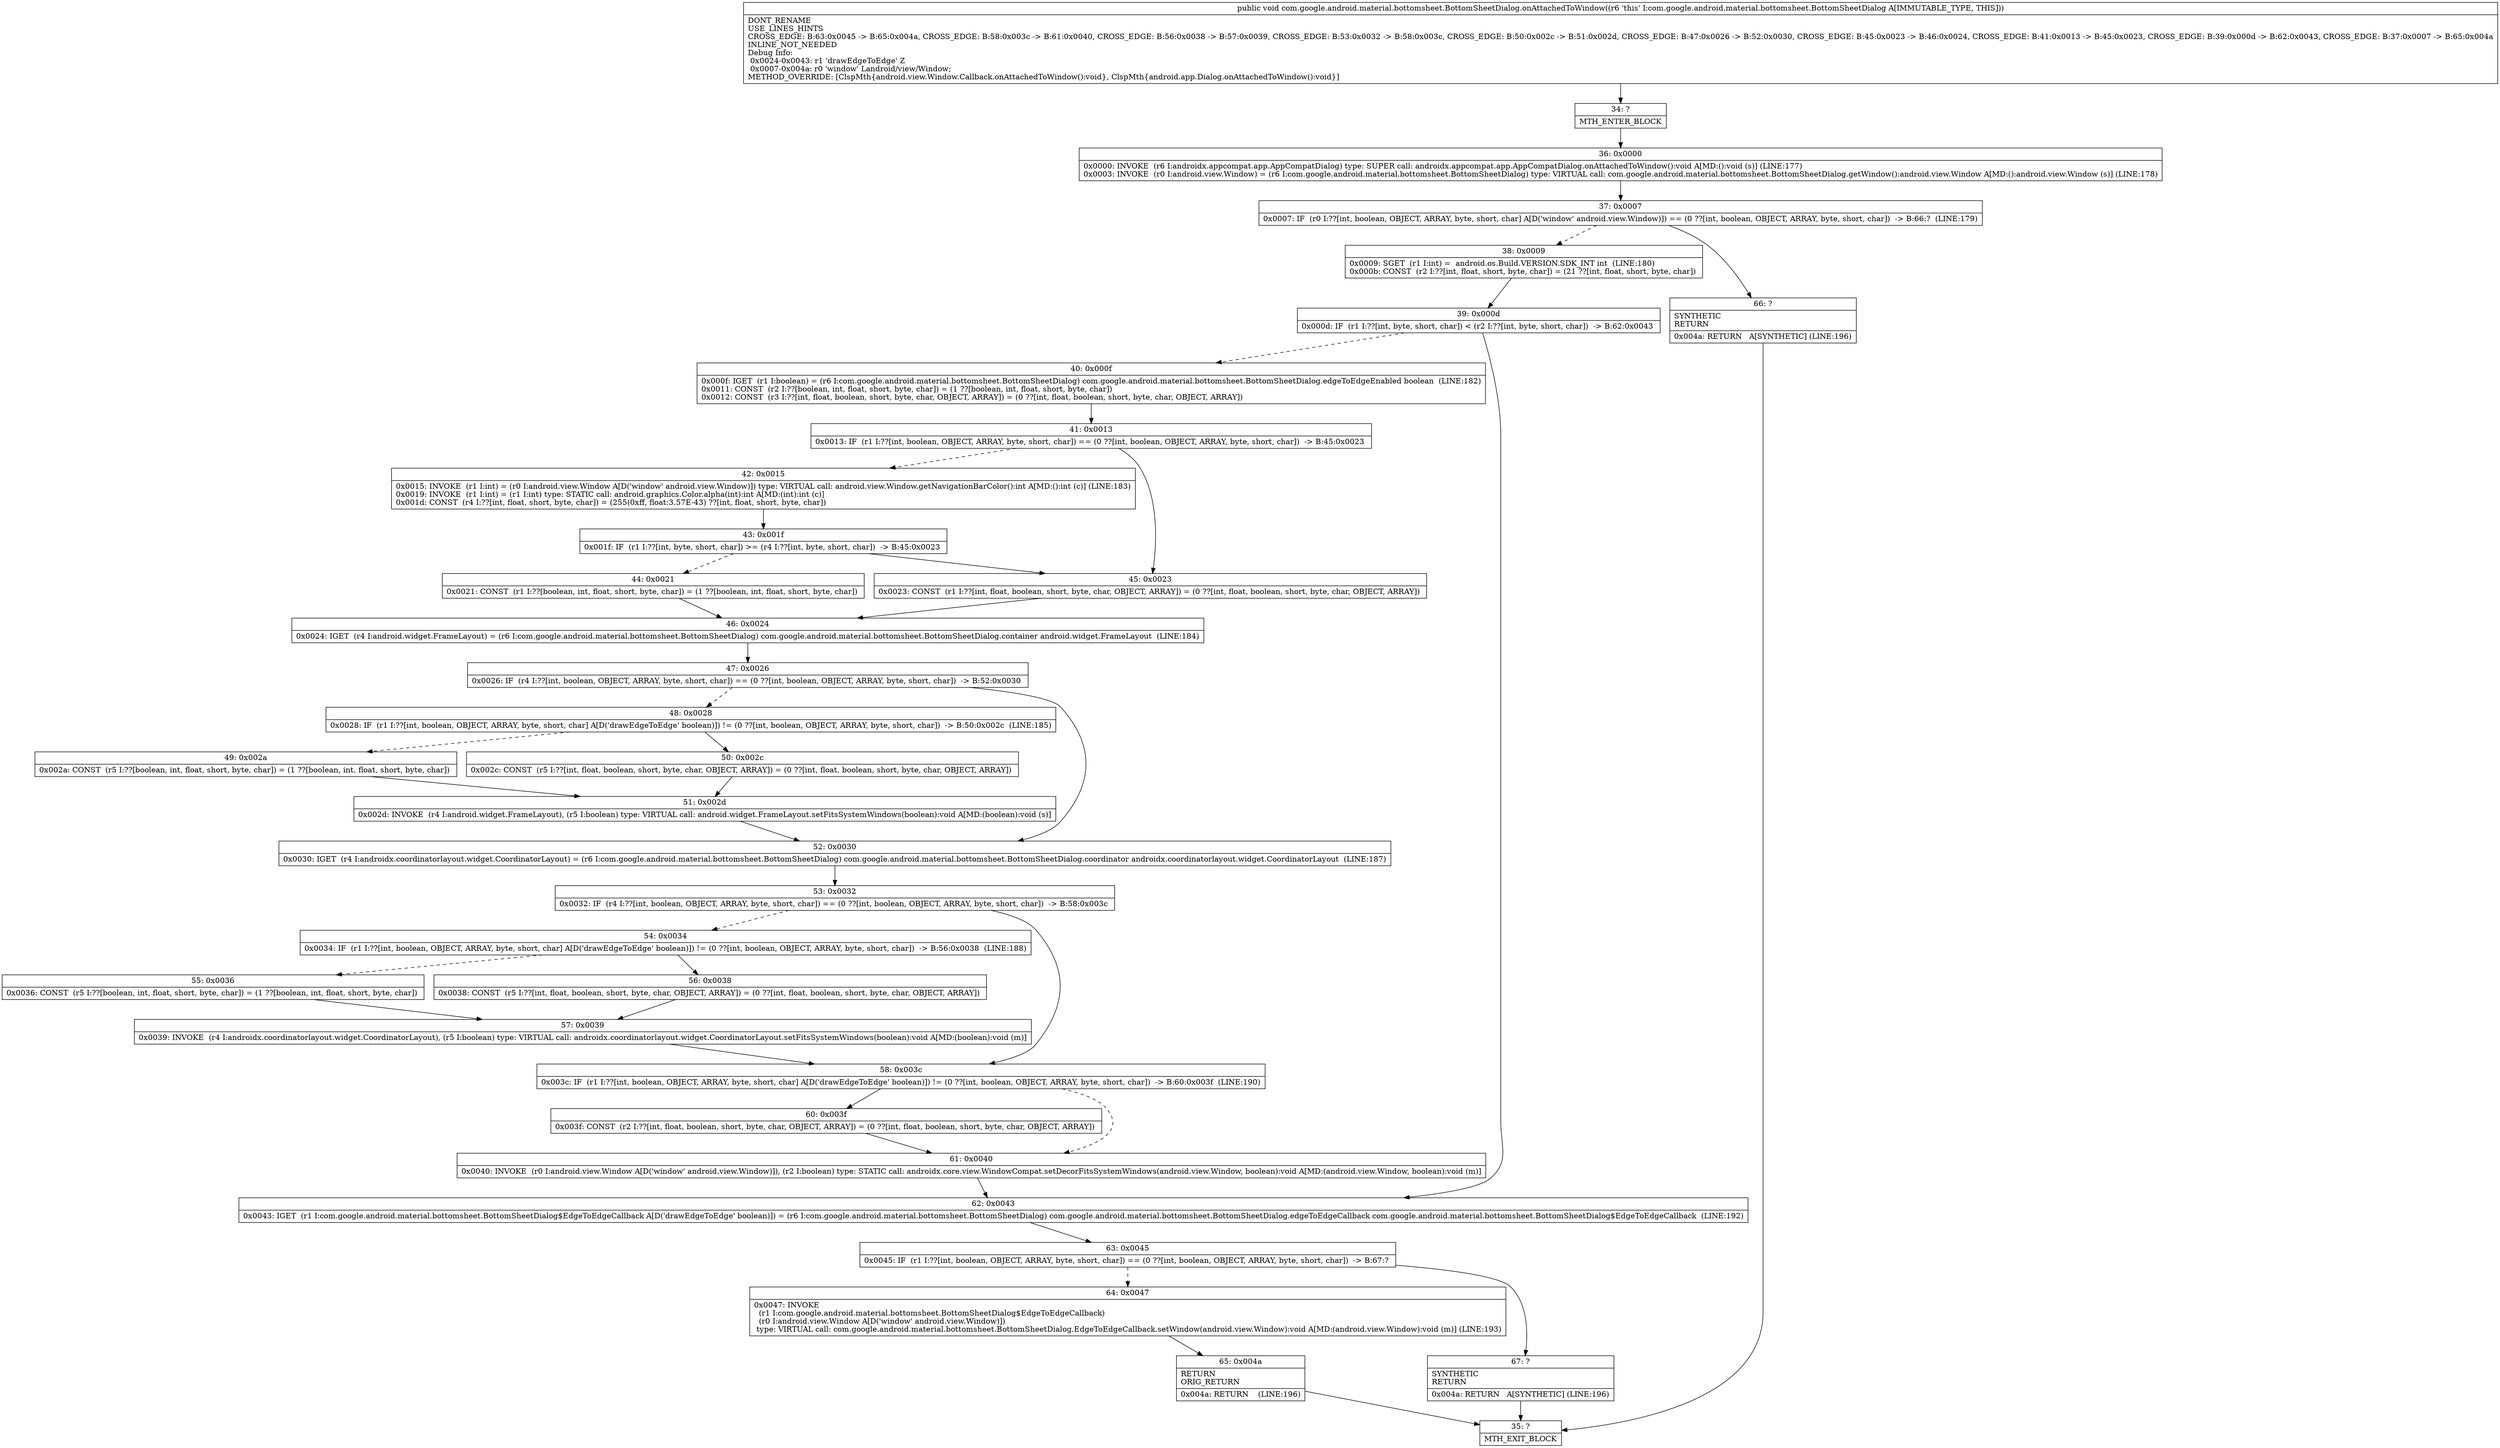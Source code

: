 digraph "CFG forcom.google.android.material.bottomsheet.BottomSheetDialog.onAttachedToWindow()V" {
Node_34 [shape=record,label="{34\:\ ?|MTH_ENTER_BLOCK\l}"];
Node_36 [shape=record,label="{36\:\ 0x0000|0x0000: INVOKE  (r6 I:androidx.appcompat.app.AppCompatDialog) type: SUPER call: androidx.appcompat.app.AppCompatDialog.onAttachedToWindow():void A[MD:():void (s)] (LINE:177)\l0x0003: INVOKE  (r0 I:android.view.Window) = (r6 I:com.google.android.material.bottomsheet.BottomSheetDialog) type: VIRTUAL call: com.google.android.material.bottomsheet.BottomSheetDialog.getWindow():android.view.Window A[MD:():android.view.Window (s)] (LINE:178)\l}"];
Node_37 [shape=record,label="{37\:\ 0x0007|0x0007: IF  (r0 I:??[int, boolean, OBJECT, ARRAY, byte, short, char] A[D('window' android.view.Window)]) == (0 ??[int, boolean, OBJECT, ARRAY, byte, short, char])  \-\> B:66:?  (LINE:179)\l}"];
Node_38 [shape=record,label="{38\:\ 0x0009|0x0009: SGET  (r1 I:int) =  android.os.Build.VERSION.SDK_INT int  (LINE:180)\l0x000b: CONST  (r2 I:??[int, float, short, byte, char]) = (21 ??[int, float, short, byte, char]) \l}"];
Node_39 [shape=record,label="{39\:\ 0x000d|0x000d: IF  (r1 I:??[int, byte, short, char]) \< (r2 I:??[int, byte, short, char])  \-\> B:62:0x0043 \l}"];
Node_40 [shape=record,label="{40\:\ 0x000f|0x000f: IGET  (r1 I:boolean) = (r6 I:com.google.android.material.bottomsheet.BottomSheetDialog) com.google.android.material.bottomsheet.BottomSheetDialog.edgeToEdgeEnabled boolean  (LINE:182)\l0x0011: CONST  (r2 I:??[boolean, int, float, short, byte, char]) = (1 ??[boolean, int, float, short, byte, char]) \l0x0012: CONST  (r3 I:??[int, float, boolean, short, byte, char, OBJECT, ARRAY]) = (0 ??[int, float, boolean, short, byte, char, OBJECT, ARRAY]) \l}"];
Node_41 [shape=record,label="{41\:\ 0x0013|0x0013: IF  (r1 I:??[int, boolean, OBJECT, ARRAY, byte, short, char]) == (0 ??[int, boolean, OBJECT, ARRAY, byte, short, char])  \-\> B:45:0x0023 \l}"];
Node_42 [shape=record,label="{42\:\ 0x0015|0x0015: INVOKE  (r1 I:int) = (r0 I:android.view.Window A[D('window' android.view.Window)]) type: VIRTUAL call: android.view.Window.getNavigationBarColor():int A[MD:():int (c)] (LINE:183)\l0x0019: INVOKE  (r1 I:int) = (r1 I:int) type: STATIC call: android.graphics.Color.alpha(int):int A[MD:(int):int (c)]\l0x001d: CONST  (r4 I:??[int, float, short, byte, char]) = (255(0xff, float:3.57E\-43) ??[int, float, short, byte, char]) \l}"];
Node_43 [shape=record,label="{43\:\ 0x001f|0x001f: IF  (r1 I:??[int, byte, short, char]) \>= (r4 I:??[int, byte, short, char])  \-\> B:45:0x0023 \l}"];
Node_44 [shape=record,label="{44\:\ 0x0021|0x0021: CONST  (r1 I:??[boolean, int, float, short, byte, char]) = (1 ??[boolean, int, float, short, byte, char]) \l}"];
Node_46 [shape=record,label="{46\:\ 0x0024|0x0024: IGET  (r4 I:android.widget.FrameLayout) = (r6 I:com.google.android.material.bottomsheet.BottomSheetDialog) com.google.android.material.bottomsheet.BottomSheetDialog.container android.widget.FrameLayout  (LINE:184)\l}"];
Node_47 [shape=record,label="{47\:\ 0x0026|0x0026: IF  (r4 I:??[int, boolean, OBJECT, ARRAY, byte, short, char]) == (0 ??[int, boolean, OBJECT, ARRAY, byte, short, char])  \-\> B:52:0x0030 \l}"];
Node_48 [shape=record,label="{48\:\ 0x0028|0x0028: IF  (r1 I:??[int, boolean, OBJECT, ARRAY, byte, short, char] A[D('drawEdgeToEdge' boolean)]) != (0 ??[int, boolean, OBJECT, ARRAY, byte, short, char])  \-\> B:50:0x002c  (LINE:185)\l}"];
Node_49 [shape=record,label="{49\:\ 0x002a|0x002a: CONST  (r5 I:??[boolean, int, float, short, byte, char]) = (1 ??[boolean, int, float, short, byte, char]) \l}"];
Node_51 [shape=record,label="{51\:\ 0x002d|0x002d: INVOKE  (r4 I:android.widget.FrameLayout), (r5 I:boolean) type: VIRTUAL call: android.widget.FrameLayout.setFitsSystemWindows(boolean):void A[MD:(boolean):void (s)]\l}"];
Node_50 [shape=record,label="{50\:\ 0x002c|0x002c: CONST  (r5 I:??[int, float, boolean, short, byte, char, OBJECT, ARRAY]) = (0 ??[int, float, boolean, short, byte, char, OBJECT, ARRAY]) \l}"];
Node_52 [shape=record,label="{52\:\ 0x0030|0x0030: IGET  (r4 I:androidx.coordinatorlayout.widget.CoordinatorLayout) = (r6 I:com.google.android.material.bottomsheet.BottomSheetDialog) com.google.android.material.bottomsheet.BottomSheetDialog.coordinator androidx.coordinatorlayout.widget.CoordinatorLayout  (LINE:187)\l}"];
Node_53 [shape=record,label="{53\:\ 0x0032|0x0032: IF  (r4 I:??[int, boolean, OBJECT, ARRAY, byte, short, char]) == (0 ??[int, boolean, OBJECT, ARRAY, byte, short, char])  \-\> B:58:0x003c \l}"];
Node_54 [shape=record,label="{54\:\ 0x0034|0x0034: IF  (r1 I:??[int, boolean, OBJECT, ARRAY, byte, short, char] A[D('drawEdgeToEdge' boolean)]) != (0 ??[int, boolean, OBJECT, ARRAY, byte, short, char])  \-\> B:56:0x0038  (LINE:188)\l}"];
Node_55 [shape=record,label="{55\:\ 0x0036|0x0036: CONST  (r5 I:??[boolean, int, float, short, byte, char]) = (1 ??[boolean, int, float, short, byte, char]) \l}"];
Node_57 [shape=record,label="{57\:\ 0x0039|0x0039: INVOKE  (r4 I:androidx.coordinatorlayout.widget.CoordinatorLayout), (r5 I:boolean) type: VIRTUAL call: androidx.coordinatorlayout.widget.CoordinatorLayout.setFitsSystemWindows(boolean):void A[MD:(boolean):void (m)]\l}"];
Node_56 [shape=record,label="{56\:\ 0x0038|0x0038: CONST  (r5 I:??[int, float, boolean, short, byte, char, OBJECT, ARRAY]) = (0 ??[int, float, boolean, short, byte, char, OBJECT, ARRAY]) \l}"];
Node_58 [shape=record,label="{58\:\ 0x003c|0x003c: IF  (r1 I:??[int, boolean, OBJECT, ARRAY, byte, short, char] A[D('drawEdgeToEdge' boolean)]) != (0 ??[int, boolean, OBJECT, ARRAY, byte, short, char])  \-\> B:60:0x003f  (LINE:190)\l}"];
Node_60 [shape=record,label="{60\:\ 0x003f|0x003f: CONST  (r2 I:??[int, float, boolean, short, byte, char, OBJECT, ARRAY]) = (0 ??[int, float, boolean, short, byte, char, OBJECT, ARRAY]) \l}"];
Node_61 [shape=record,label="{61\:\ 0x0040|0x0040: INVOKE  (r0 I:android.view.Window A[D('window' android.view.Window)]), (r2 I:boolean) type: STATIC call: androidx.core.view.WindowCompat.setDecorFitsSystemWindows(android.view.Window, boolean):void A[MD:(android.view.Window, boolean):void (m)]\l}"];
Node_45 [shape=record,label="{45\:\ 0x0023|0x0023: CONST  (r1 I:??[int, float, boolean, short, byte, char, OBJECT, ARRAY]) = (0 ??[int, float, boolean, short, byte, char, OBJECT, ARRAY]) \l}"];
Node_62 [shape=record,label="{62\:\ 0x0043|0x0043: IGET  (r1 I:com.google.android.material.bottomsheet.BottomSheetDialog$EdgeToEdgeCallback A[D('drawEdgeToEdge' boolean)]) = (r6 I:com.google.android.material.bottomsheet.BottomSheetDialog) com.google.android.material.bottomsheet.BottomSheetDialog.edgeToEdgeCallback com.google.android.material.bottomsheet.BottomSheetDialog$EdgeToEdgeCallback  (LINE:192)\l}"];
Node_63 [shape=record,label="{63\:\ 0x0045|0x0045: IF  (r1 I:??[int, boolean, OBJECT, ARRAY, byte, short, char]) == (0 ??[int, boolean, OBJECT, ARRAY, byte, short, char])  \-\> B:67:? \l}"];
Node_64 [shape=record,label="{64\:\ 0x0047|0x0047: INVOKE  \l  (r1 I:com.google.android.material.bottomsheet.BottomSheetDialog$EdgeToEdgeCallback)\l  (r0 I:android.view.Window A[D('window' android.view.Window)])\l type: VIRTUAL call: com.google.android.material.bottomsheet.BottomSheetDialog.EdgeToEdgeCallback.setWindow(android.view.Window):void A[MD:(android.view.Window):void (m)] (LINE:193)\l}"];
Node_65 [shape=record,label="{65\:\ 0x004a|RETURN\lORIG_RETURN\l|0x004a: RETURN    (LINE:196)\l}"];
Node_35 [shape=record,label="{35\:\ ?|MTH_EXIT_BLOCK\l}"];
Node_67 [shape=record,label="{67\:\ ?|SYNTHETIC\lRETURN\l|0x004a: RETURN   A[SYNTHETIC] (LINE:196)\l}"];
Node_66 [shape=record,label="{66\:\ ?|SYNTHETIC\lRETURN\l|0x004a: RETURN   A[SYNTHETIC] (LINE:196)\l}"];
MethodNode[shape=record,label="{public void com.google.android.material.bottomsheet.BottomSheetDialog.onAttachedToWindow((r6 'this' I:com.google.android.material.bottomsheet.BottomSheetDialog A[IMMUTABLE_TYPE, THIS]))  | DONT_RENAME\lUSE_LINES_HINTS\lCROSS_EDGE: B:63:0x0045 \-\> B:65:0x004a, CROSS_EDGE: B:58:0x003c \-\> B:61:0x0040, CROSS_EDGE: B:56:0x0038 \-\> B:57:0x0039, CROSS_EDGE: B:53:0x0032 \-\> B:58:0x003c, CROSS_EDGE: B:50:0x002c \-\> B:51:0x002d, CROSS_EDGE: B:47:0x0026 \-\> B:52:0x0030, CROSS_EDGE: B:45:0x0023 \-\> B:46:0x0024, CROSS_EDGE: B:41:0x0013 \-\> B:45:0x0023, CROSS_EDGE: B:39:0x000d \-\> B:62:0x0043, CROSS_EDGE: B:37:0x0007 \-\> B:65:0x004a\lINLINE_NOT_NEEDED\lDebug Info:\l  0x0024\-0x0043: r1 'drawEdgeToEdge' Z\l  0x0007\-0x004a: r0 'window' Landroid\/view\/Window;\lMETHOD_OVERRIDE: [ClspMth\{android.view.Window.Callback.onAttachedToWindow():void\}, ClspMth\{android.app.Dialog.onAttachedToWindow():void\}]\l}"];
MethodNode -> Node_34;Node_34 -> Node_36;
Node_36 -> Node_37;
Node_37 -> Node_38[style=dashed];
Node_37 -> Node_66;
Node_38 -> Node_39;
Node_39 -> Node_40[style=dashed];
Node_39 -> Node_62;
Node_40 -> Node_41;
Node_41 -> Node_42[style=dashed];
Node_41 -> Node_45;
Node_42 -> Node_43;
Node_43 -> Node_44[style=dashed];
Node_43 -> Node_45;
Node_44 -> Node_46;
Node_46 -> Node_47;
Node_47 -> Node_48[style=dashed];
Node_47 -> Node_52;
Node_48 -> Node_49[style=dashed];
Node_48 -> Node_50;
Node_49 -> Node_51;
Node_51 -> Node_52;
Node_50 -> Node_51;
Node_52 -> Node_53;
Node_53 -> Node_54[style=dashed];
Node_53 -> Node_58;
Node_54 -> Node_55[style=dashed];
Node_54 -> Node_56;
Node_55 -> Node_57;
Node_57 -> Node_58;
Node_56 -> Node_57;
Node_58 -> Node_60;
Node_58 -> Node_61[style=dashed];
Node_60 -> Node_61;
Node_61 -> Node_62;
Node_45 -> Node_46;
Node_62 -> Node_63;
Node_63 -> Node_64[style=dashed];
Node_63 -> Node_67;
Node_64 -> Node_65;
Node_65 -> Node_35;
Node_67 -> Node_35;
Node_66 -> Node_35;
}

